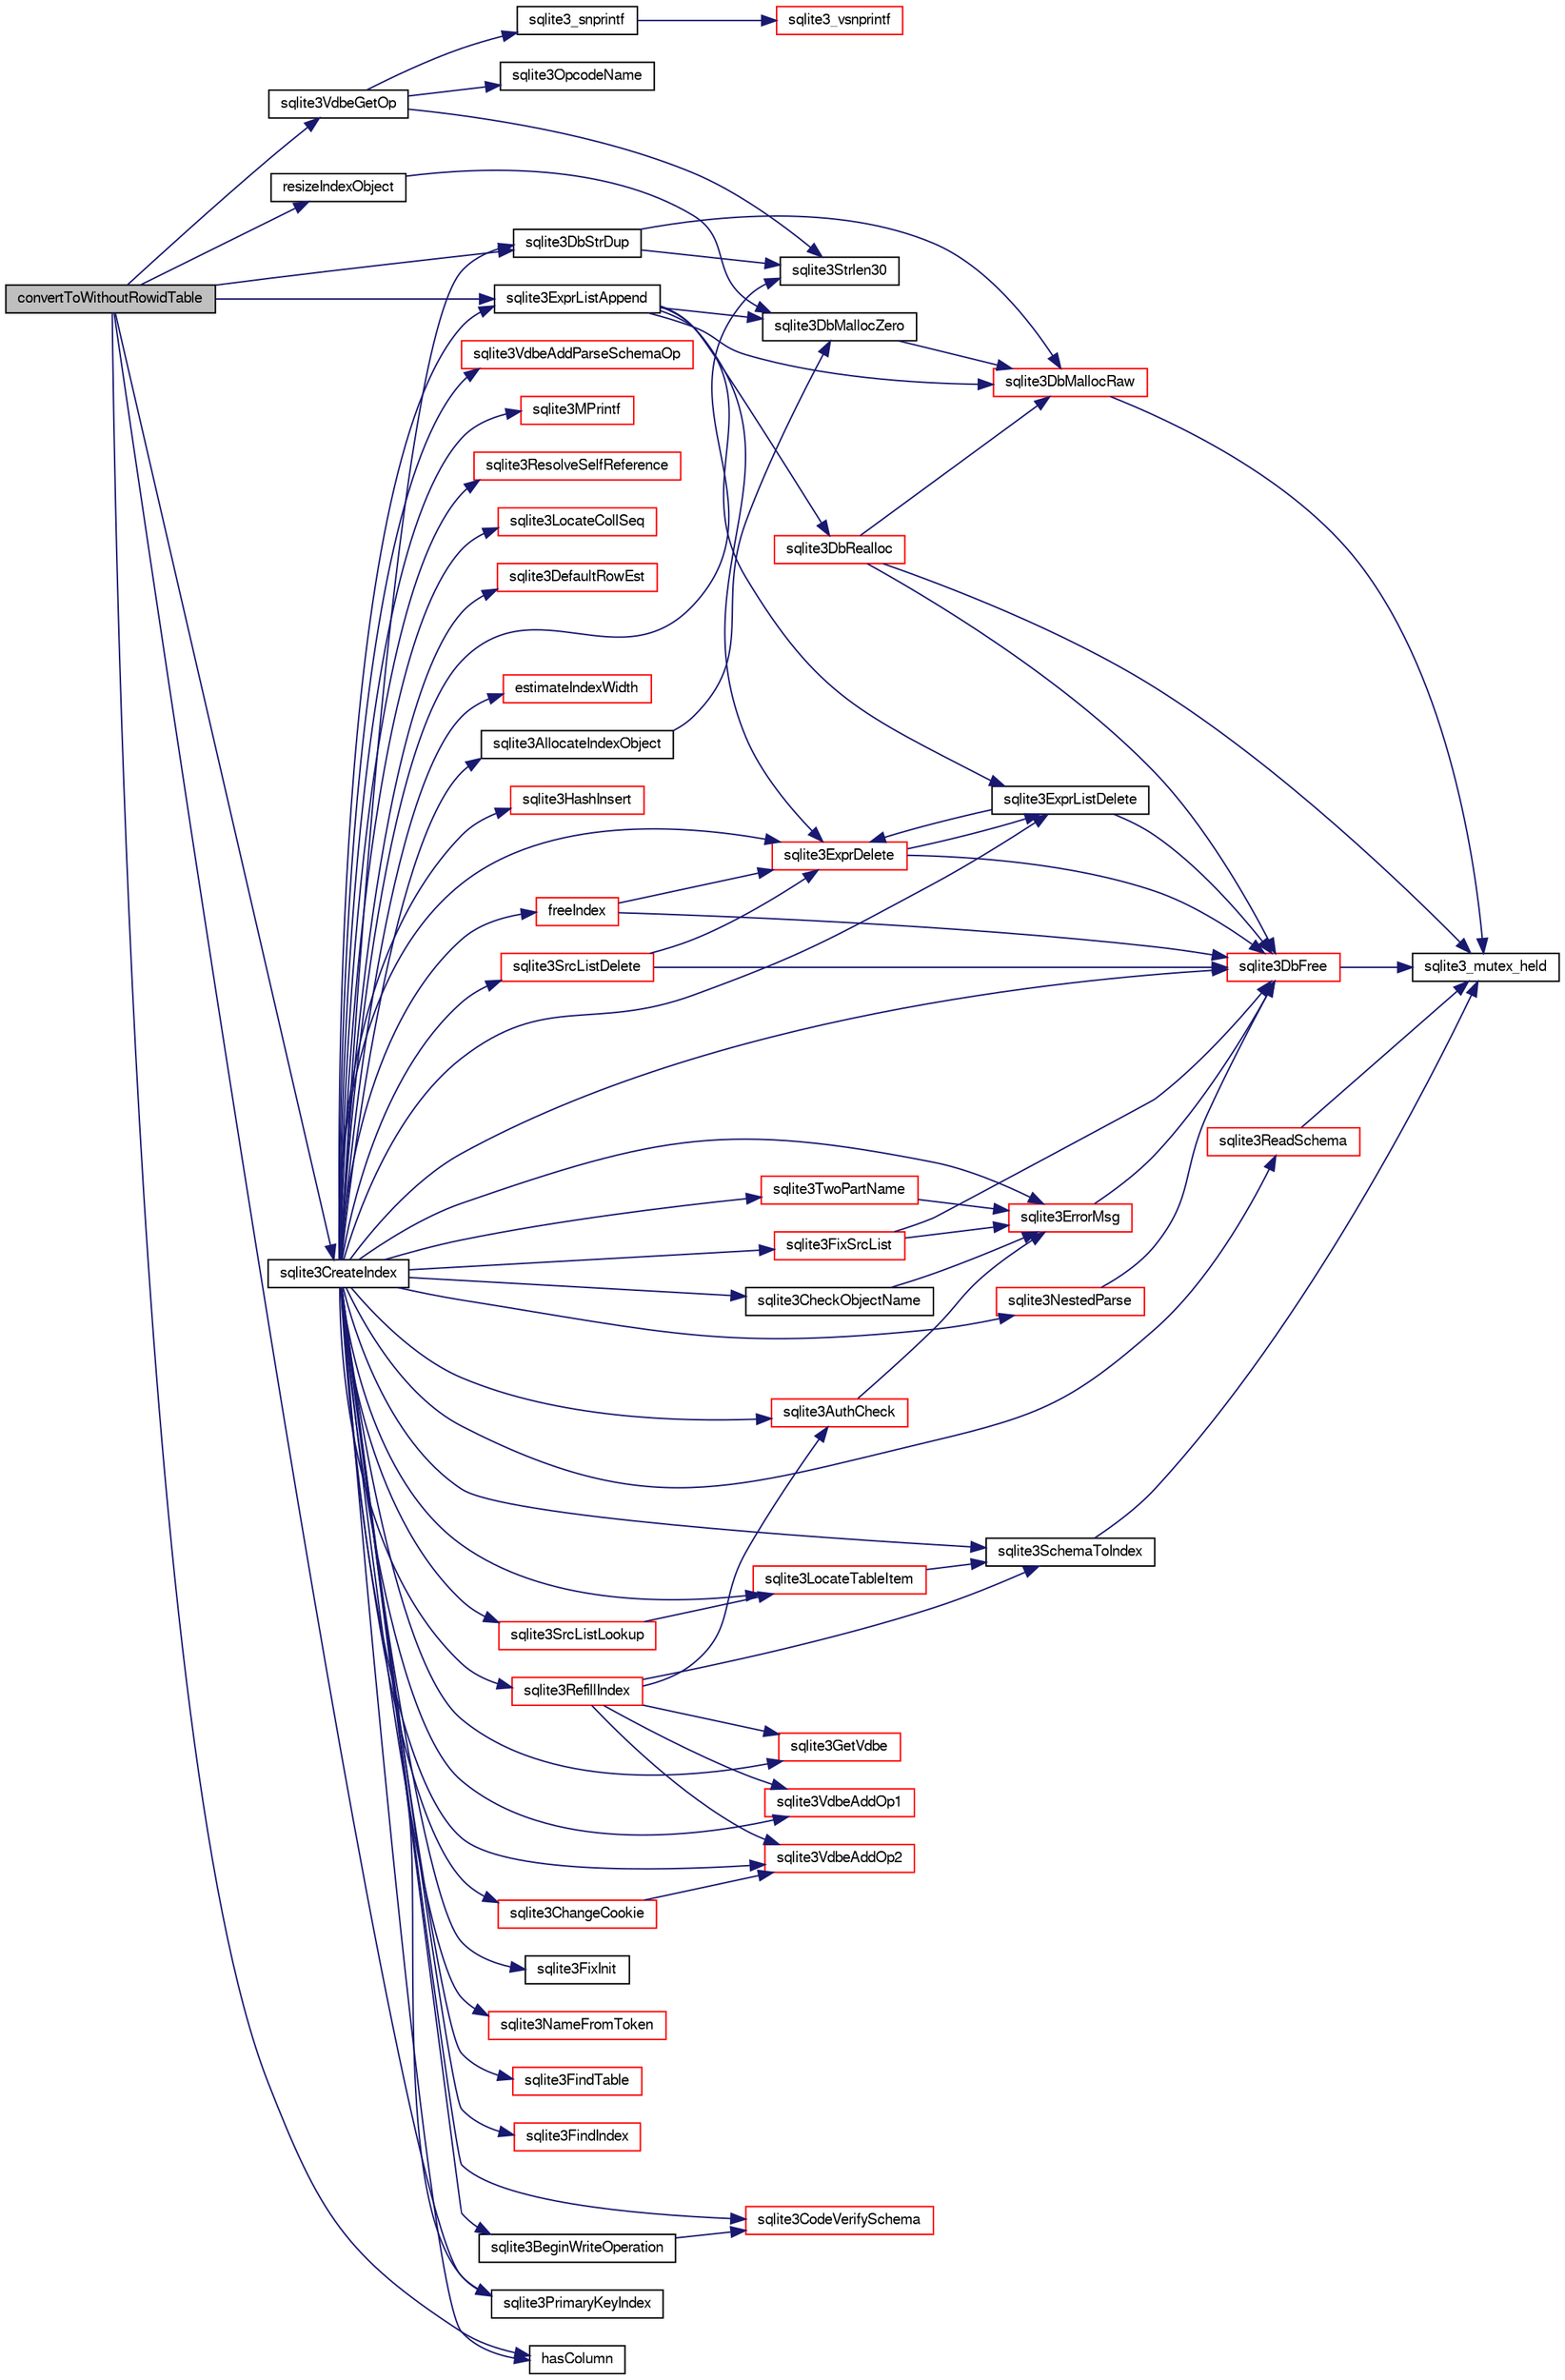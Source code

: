 digraph "convertToWithoutRowidTable"
{
  edge [fontname="FreeSans",fontsize="10",labelfontname="FreeSans",labelfontsize="10"];
  node [fontname="FreeSans",fontsize="10",shape=record];
  rankdir="LR";
  Node72404 [label="convertToWithoutRowidTable",height=0.2,width=0.4,color="black", fillcolor="grey75", style="filled", fontcolor="black"];
  Node72404 -> Node72405 [color="midnightblue",fontsize="10",style="solid",fontname="FreeSans"];
  Node72405 [label="sqlite3VdbeGetOp",height=0.2,width=0.4,color="black", fillcolor="white", style="filled",URL="$sqlite3_8c.html#a5ab7282d63d42e66c8d7cb7a9d0c6f74"];
  Node72405 -> Node72406 [color="midnightblue",fontsize="10",style="solid",fontname="FreeSans"];
  Node72406 [label="sqlite3OpcodeName",height=0.2,width=0.4,color="black", fillcolor="white", style="filled",URL="$sqlite3_8c.html#a19b314c1960c7fb6ef2038ed53a87aae"];
  Node72405 -> Node72407 [color="midnightblue",fontsize="10",style="solid",fontname="FreeSans"];
  Node72407 [label="sqlite3Strlen30",height=0.2,width=0.4,color="black", fillcolor="white", style="filled",URL="$sqlite3_8c.html#a3dcd80ba41f1a308193dee74857b62a7"];
  Node72405 -> Node72408 [color="midnightblue",fontsize="10",style="solid",fontname="FreeSans"];
  Node72408 [label="sqlite3_snprintf",height=0.2,width=0.4,color="black", fillcolor="white", style="filled",URL="$sqlite3_8c.html#aa2695a752e971577f5784122f2013c40"];
  Node72408 -> Node72409 [color="midnightblue",fontsize="10",style="solid",fontname="FreeSans"];
  Node72409 [label="sqlite3_vsnprintf",height=0.2,width=0.4,color="red", fillcolor="white", style="filled",URL="$sqlite3_8c.html#a0862c03aea71d62847e452aa655add42"];
  Node72404 -> Node72689 [color="midnightblue",fontsize="10",style="solid",fontname="FreeSans"];
  Node72689 [label="sqlite3ExprListAppend",height=0.2,width=0.4,color="black", fillcolor="white", style="filled",URL="$sqlite3_8c.html#a2c227f0b97e0e31b120c702fae2b7409"];
  Node72689 -> Node72620 [color="midnightblue",fontsize="10",style="solid",fontname="FreeSans"];
  Node72620 [label="sqlite3DbMallocZero",height=0.2,width=0.4,color="black", fillcolor="white", style="filled",URL="$sqlite3_8c.html#a49cfebac9d6067a03442c92af73f33e4"];
  Node72620 -> Node72429 [color="midnightblue",fontsize="10",style="solid",fontname="FreeSans"];
  Node72429 [label="sqlite3DbMallocRaw",height=0.2,width=0.4,color="red", fillcolor="white", style="filled",URL="$sqlite3_8c.html#abbe8be0cf7175e11ddc3e2218fad924e"];
  Node72429 -> Node72418 [color="midnightblue",fontsize="10",style="solid",fontname="FreeSans"];
  Node72418 [label="sqlite3_mutex_held",height=0.2,width=0.4,color="black", fillcolor="white", style="filled",URL="$sqlite3_8c.html#acf77da68932b6bc163c5e68547ecc3e7"];
  Node72689 -> Node72429 [color="midnightblue",fontsize="10",style="solid",fontname="FreeSans"];
  Node72689 -> Node72428 [color="midnightblue",fontsize="10",style="solid",fontname="FreeSans"];
  Node72428 [label="sqlite3DbRealloc",height=0.2,width=0.4,color="red", fillcolor="white", style="filled",URL="$sqlite3_8c.html#ae028f4902a9d29bcaf310ff289ee87dc"];
  Node72428 -> Node72418 [color="midnightblue",fontsize="10",style="solid",fontname="FreeSans"];
  Node72428 -> Node72429 [color="midnightblue",fontsize="10",style="solid",fontname="FreeSans"];
  Node72428 -> Node72417 [color="midnightblue",fontsize="10",style="solid",fontname="FreeSans"];
  Node72417 [label="sqlite3DbFree",height=0.2,width=0.4,color="red", fillcolor="white", style="filled",URL="$sqlite3_8c.html#ac70ab821a6607b4a1b909582dc37a069"];
  Node72417 -> Node72418 [color="midnightblue",fontsize="10",style="solid",fontname="FreeSans"];
  Node72689 -> Node72690 [color="midnightblue",fontsize="10",style="solid",fontname="FreeSans"];
  Node72690 [label="sqlite3ExprDelete",height=0.2,width=0.4,color="red", fillcolor="white", style="filled",URL="$sqlite3_8c.html#ae4e21ab5918e0428fbaa9e615dceb309"];
  Node72690 -> Node72417 [color="midnightblue",fontsize="10",style="solid",fontname="FreeSans"];
  Node72690 -> Node72693 [color="midnightblue",fontsize="10",style="solid",fontname="FreeSans"];
  Node72693 [label="sqlite3ExprListDelete",height=0.2,width=0.4,color="black", fillcolor="white", style="filled",URL="$sqlite3_8c.html#ae9cd46eac81e86a04ed8c09b99fc3c10"];
  Node72693 -> Node72690 [color="midnightblue",fontsize="10",style="solid",fontname="FreeSans"];
  Node72693 -> Node72417 [color="midnightblue",fontsize="10",style="solid",fontname="FreeSans"];
  Node72689 -> Node72693 [color="midnightblue",fontsize="10",style="solid",fontname="FreeSans"];
  Node72404 -> Node73059 [color="midnightblue",fontsize="10",style="solid",fontname="FreeSans"];
  Node73059 [label="sqlite3DbStrDup",height=0.2,width=0.4,color="black", fillcolor="white", style="filled",URL="$sqlite3_8c.html#a0ec4772ee6de7316ecd1e6cabb1beeef"];
  Node73059 -> Node72407 [color="midnightblue",fontsize="10",style="solid",fontname="FreeSans"];
  Node73059 -> Node72429 [color="midnightblue",fontsize="10",style="solid",fontname="FreeSans"];
  Node72404 -> Node73361 [color="midnightblue",fontsize="10",style="solid",fontname="FreeSans"];
  Node73361 [label="sqlite3CreateIndex",height=0.2,width=0.4,color="black", fillcolor="white", style="filled",URL="$sqlite3_8c.html#a8dbe5e590ab6c58a8c45f34f7c81e825"];
  Node73361 -> Node73362 [color="midnightblue",fontsize="10",style="solid",fontname="FreeSans"];
  Node73362 [label="sqlite3ReadSchema",height=0.2,width=0.4,color="red", fillcolor="white", style="filled",URL="$sqlite3_8c.html#ac41a97f30334f7d35b2b5713097eca90"];
  Node73362 -> Node72418 [color="midnightblue",fontsize="10",style="solid",fontname="FreeSans"];
  Node73361 -> Node73366 [color="midnightblue",fontsize="10",style="solid",fontname="FreeSans"];
  Node73366 [label="sqlite3TwoPartName",height=0.2,width=0.4,color="red", fillcolor="white", style="filled",URL="$sqlite3_8c.html#a49a9958462ebca9ad2acda672c8a6357"];
  Node73366 -> Node72732 [color="midnightblue",fontsize="10",style="solid",fontname="FreeSans"];
  Node72732 [label="sqlite3ErrorMsg",height=0.2,width=0.4,color="red", fillcolor="white", style="filled",URL="$sqlite3_8c.html#aee2798e173651adae0f9c85469f3457d"];
  Node72732 -> Node72417 [color="midnightblue",fontsize="10",style="solid",fontname="FreeSans"];
  Node73361 -> Node73370 [color="midnightblue",fontsize="10",style="solid",fontname="FreeSans"];
  Node73370 [label="sqlite3SrcListLookup",height=0.2,width=0.4,color="red", fillcolor="white", style="filled",URL="$sqlite3_8c.html#a6354fab5d5d3aa8a721e43d480c16701"];
  Node73370 -> Node73371 [color="midnightblue",fontsize="10",style="solid",fontname="FreeSans"];
  Node73371 [label="sqlite3LocateTableItem",height=0.2,width=0.4,color="red", fillcolor="white", style="filled",URL="$sqlite3_8c.html#ac80229652e6d3200bd88dff77f874888"];
  Node73371 -> Node73337 [color="midnightblue",fontsize="10",style="solid",fontname="FreeSans"];
  Node73337 [label="sqlite3SchemaToIndex",height=0.2,width=0.4,color="black", fillcolor="white", style="filled",URL="$sqlite3_8c.html#ad9ef77a42022f1f8c8ab71b5761f5134"];
  Node73337 -> Node72418 [color="midnightblue",fontsize="10",style="solid",fontname="FreeSans"];
  Node73361 -> Node73374 [color="midnightblue",fontsize="10",style="solid",fontname="FreeSans"];
  Node73374 [label="sqlite3FixInit",height=0.2,width=0.4,color="black", fillcolor="white", style="filled",URL="$sqlite3_8c.html#afbc4fe1efd167ec1b6b88607b90ddc51"];
  Node73361 -> Node73375 [color="midnightblue",fontsize="10",style="solid",fontname="FreeSans"];
  Node73375 [label="sqlite3FixSrcList",height=0.2,width=0.4,color="red", fillcolor="white", style="filled",URL="$sqlite3_8c.html#aef21c9fd3fd3e1ac1caad71d55ee867a"];
  Node73375 -> Node72732 [color="midnightblue",fontsize="10",style="solid",fontname="FreeSans"];
  Node73375 -> Node72417 [color="midnightblue",fontsize="10",style="solid",fontname="FreeSans"];
  Node73361 -> Node73371 [color="midnightblue",fontsize="10",style="solid",fontname="FreeSans"];
  Node73361 -> Node72732 [color="midnightblue",fontsize="10",style="solid",fontname="FreeSans"];
  Node73361 -> Node72708 [color="midnightblue",fontsize="10",style="solid",fontname="FreeSans"];
  Node72708 [label="sqlite3PrimaryKeyIndex",height=0.2,width=0.4,color="black", fillcolor="white", style="filled",URL="$sqlite3_8c.html#af6edde3fbbd22a22b86ad32677fad95b"];
  Node73361 -> Node73337 [color="midnightblue",fontsize="10",style="solid",fontname="FreeSans"];
  Node73361 -> Node73368 [color="midnightblue",fontsize="10",style="solid",fontname="FreeSans"];
  Node73368 [label="sqlite3NameFromToken",height=0.2,width=0.4,color="red", fillcolor="white", style="filled",URL="$sqlite3_8c.html#a6ba4248ee912d7f5a7a898c5ae46e808"];
  Node73361 -> Node73379 [color="midnightblue",fontsize="10",style="solid",fontname="FreeSans"];
  Node73379 [label="sqlite3CheckObjectName",height=0.2,width=0.4,color="black", fillcolor="white", style="filled",URL="$sqlite3_8c.html#a28c91f6ea4120126e5af1e807593aaf9"];
  Node73379 -> Node72732 [color="midnightblue",fontsize="10",style="solid",fontname="FreeSans"];
  Node73361 -> Node72707 [color="midnightblue",fontsize="10",style="solid",fontname="FreeSans"];
  Node72707 [label="sqlite3FindTable",height=0.2,width=0.4,color="red", fillcolor="white", style="filled",URL="$sqlite3_8c.html#afa51dbee6173bf3a8a3df76b07cea789"];
  Node73361 -> Node72705 [color="midnightblue",fontsize="10",style="solid",fontname="FreeSans"];
  Node72705 [label="sqlite3FindIndex",height=0.2,width=0.4,color="red", fillcolor="white", style="filled",URL="$sqlite3_8c.html#a79fb99db8d0f914bb72dd374ae088512"];
  Node73361 -> Node73380 [color="midnightblue",fontsize="10",style="solid",fontname="FreeSans"];
  Node73380 [label="sqlite3CodeVerifySchema",height=0.2,width=0.4,color="red", fillcolor="white", style="filled",URL="$sqlite3_8c.html#ad9d8708d96f8416ec59ebf41c57000f9"];
  Node73361 -> Node72670 [color="midnightblue",fontsize="10",style="solid",fontname="FreeSans"];
  Node72670 [label="sqlite3MPrintf",height=0.2,width=0.4,color="red", fillcolor="white", style="filled",URL="$sqlite3_8c.html#a208ef0df84e9778778804a19af03efea"];
  Node73361 -> Node73382 [color="midnightblue",fontsize="10",style="solid",fontname="FreeSans"];
  Node73382 [label="sqlite3AuthCheck",height=0.2,width=0.4,color="red", fillcolor="white", style="filled",URL="$sqlite3_8c.html#a83c75b8b7aa1c35301005be7ff1a8582"];
  Node73382 -> Node72732 [color="midnightblue",fontsize="10",style="solid",fontname="FreeSans"];
  Node73361 -> Node72689 [color="midnightblue",fontsize="10",style="solid",fontname="FreeSans"];
  Node73361 -> Node73059 [color="midnightblue",fontsize="10",style="solid",fontname="FreeSans"];
  Node73361 -> Node72407 [color="midnightblue",fontsize="10",style="solid",fontname="FreeSans"];
  Node73361 -> Node73384 [color="midnightblue",fontsize="10",style="solid",fontname="FreeSans"];
  Node73384 [label="sqlite3AllocateIndexObject",height=0.2,width=0.4,color="black", fillcolor="white", style="filled",URL="$sqlite3_8c.html#a8a25614950297e18748647c86b2f566a"];
  Node73384 -> Node72620 [color="midnightblue",fontsize="10",style="solid",fontname="FreeSans"];
  Node73361 -> Node73385 [color="midnightblue",fontsize="10",style="solid",fontname="FreeSans"];
  Node73385 [label="sqlite3ResolveSelfReference",height=0.2,width=0.4,color="red", fillcolor="white", style="filled",URL="$sqlite3_8c.html#ab524095a849de78f8728167d19336094"];
  Node73361 -> Node73485 [color="midnightblue",fontsize="10",style="solid",fontname="FreeSans"];
  Node73485 [label="sqlite3LocateCollSeq",height=0.2,width=0.4,color="red", fillcolor="white", style="filled",URL="$sqlite3_8c.html#a7dda1703fcf97a8e9a556697976c90af"];
  Node73361 -> Node73486 [color="midnightblue",fontsize="10",style="solid",fontname="FreeSans"];
  Node73486 [label="hasColumn",height=0.2,width=0.4,color="black", fillcolor="white", style="filled",URL="$sqlite3_8c.html#ae49bb342b4c90db68028c2077ea23d85"];
  Node73361 -> Node73272 [color="midnightblue",fontsize="10",style="solid",fontname="FreeSans"];
  Node73272 [label="sqlite3DefaultRowEst",height=0.2,width=0.4,color="red", fillcolor="white", style="filled",URL="$sqlite3_8c.html#a990da271cc28536b6d63cd17521497c0"];
  Node73361 -> Node73487 [color="midnightblue",fontsize="10",style="solid",fontname="FreeSans"];
  Node73487 [label="estimateIndexWidth",height=0.2,width=0.4,color="red", fillcolor="white", style="filled",URL="$sqlite3_8c.html#a3fe6b099ed713eb4cbb0f5a1344ddb12"];
  Node73361 -> Node72696 [color="midnightblue",fontsize="10",style="solid",fontname="FreeSans"];
  Node72696 [label="sqlite3HashInsert",height=0.2,width=0.4,color="red", fillcolor="white", style="filled",URL="$sqlite3_8c.html#aebbc6c13b3c139d5f3463938f441da3d"];
  Node73361 -> Node73488 [color="midnightblue",fontsize="10",style="solid",fontname="FreeSans"];
  Node73488 [label="sqlite3GetVdbe",height=0.2,width=0.4,color="red", fillcolor="white", style="filled",URL="$sqlite3_8c.html#a76b721dcd00b0587308547594cb6c1f4"];
  Node73361 -> Node73493 [color="midnightblue",fontsize="10",style="solid",fontname="FreeSans"];
  Node73493 [label="sqlite3BeginWriteOperation",height=0.2,width=0.4,color="black", fillcolor="white", style="filled",URL="$sqlite3_8c.html#a21b1b811bbe305f922244f8913c87f10"];
  Node73493 -> Node73380 [color="midnightblue",fontsize="10",style="solid",fontname="FreeSans"];
  Node73361 -> Node73494 [color="midnightblue",fontsize="10",style="solid",fontname="FreeSans"];
  Node73494 [label="sqlite3VdbeAddOp2",height=0.2,width=0.4,color="red", fillcolor="white", style="filled",URL="$sqlite3_8c.html#ae87204d7b069da19e4db0404c6deaae5"];
  Node73361 -> Node73495 [color="midnightblue",fontsize="10",style="solid",fontname="FreeSans"];
  Node73495 [label="sqlite3NestedParse",height=0.2,width=0.4,color="red", fillcolor="white", style="filled",URL="$sqlite3_8c.html#ae78bd6187a28892732af5428ec15b03f"];
  Node73495 -> Node72417 [color="midnightblue",fontsize="10",style="solid",fontname="FreeSans"];
  Node73361 -> Node72417 [color="midnightblue",fontsize="10",style="solid",fontname="FreeSans"];
  Node73361 -> Node73496 [color="midnightblue",fontsize="10",style="solid",fontname="FreeSans"];
  Node73496 [label="sqlite3RefillIndex",height=0.2,width=0.4,color="red", fillcolor="white", style="filled",URL="$sqlite3_8c.html#a17be5b679d9181b961ea9ba4a18d4f80"];
  Node73496 -> Node73337 [color="midnightblue",fontsize="10",style="solid",fontname="FreeSans"];
  Node73496 -> Node73382 [color="midnightblue",fontsize="10",style="solid",fontname="FreeSans"];
  Node73496 -> Node73488 [color="midnightblue",fontsize="10",style="solid",fontname="FreeSans"];
  Node73496 -> Node73494 [color="midnightblue",fontsize="10",style="solid",fontname="FreeSans"];
  Node73496 -> Node73531 [color="midnightblue",fontsize="10",style="solid",fontname="FreeSans"];
  Node73531 [label="sqlite3VdbeAddOp1",height=0.2,width=0.4,color="red", fillcolor="white", style="filled",URL="$sqlite3_8c.html#a6207112b1851d7e7d76e887ef6d72d5a"];
  Node73361 -> Node73699 [color="midnightblue",fontsize="10",style="solid",fontname="FreeSans"];
  Node73699 [label="sqlite3ChangeCookie",height=0.2,width=0.4,color="red", fillcolor="white", style="filled",URL="$sqlite3_8c.html#a0ef89bb4c4f2d45de9f462e63cbfddec"];
  Node73699 -> Node73494 [color="midnightblue",fontsize="10",style="solid",fontname="FreeSans"];
  Node73361 -> Node73700 [color="midnightblue",fontsize="10",style="solid",fontname="FreeSans"];
  Node73700 [label="sqlite3VdbeAddParseSchemaOp",height=0.2,width=0.4,color="red", fillcolor="white", style="filled",URL="$sqlite3_8c.html#a52c71cba3d53e0eb5c0c785ef9a7ec8f"];
  Node73361 -> Node73531 [color="midnightblue",fontsize="10",style="solid",fontname="FreeSans"];
  Node73361 -> Node72703 [color="midnightblue",fontsize="10",style="solid",fontname="FreeSans"];
  Node72703 [label="freeIndex",height=0.2,width=0.4,color="red", fillcolor="white", style="filled",URL="$sqlite3_8c.html#a00907c99c18d5bcb9d0b38c077146c31"];
  Node72703 -> Node72690 [color="midnightblue",fontsize="10",style="solid",fontname="FreeSans"];
  Node72703 -> Node72417 [color="midnightblue",fontsize="10",style="solid",fontname="FreeSans"];
  Node73361 -> Node72690 [color="midnightblue",fontsize="10",style="solid",fontname="FreeSans"];
  Node73361 -> Node72693 [color="midnightblue",fontsize="10",style="solid",fontname="FreeSans"];
  Node73361 -> Node72694 [color="midnightblue",fontsize="10",style="solid",fontname="FreeSans"];
  Node72694 [label="sqlite3SrcListDelete",height=0.2,width=0.4,color="red", fillcolor="white", style="filled",URL="$sqlite3_8c.html#acc250a3e5e7fd8889a16a9f28e3e7312"];
  Node72694 -> Node72417 [color="midnightblue",fontsize="10",style="solid",fontname="FreeSans"];
  Node72694 -> Node72690 [color="midnightblue",fontsize="10",style="solid",fontname="FreeSans"];
  Node72404 -> Node72708 [color="midnightblue",fontsize="10",style="solid",fontname="FreeSans"];
  Node72404 -> Node73486 [color="midnightblue",fontsize="10",style="solid",fontname="FreeSans"];
  Node72404 -> Node73703 [color="midnightblue",fontsize="10",style="solid",fontname="FreeSans"];
  Node73703 [label="resizeIndexObject",height=0.2,width=0.4,color="black", fillcolor="white", style="filled",URL="$sqlite3_8c.html#a63a3da843f00ed0041c8cea80d46779f"];
  Node73703 -> Node72620 [color="midnightblue",fontsize="10",style="solid",fontname="FreeSans"];
}
